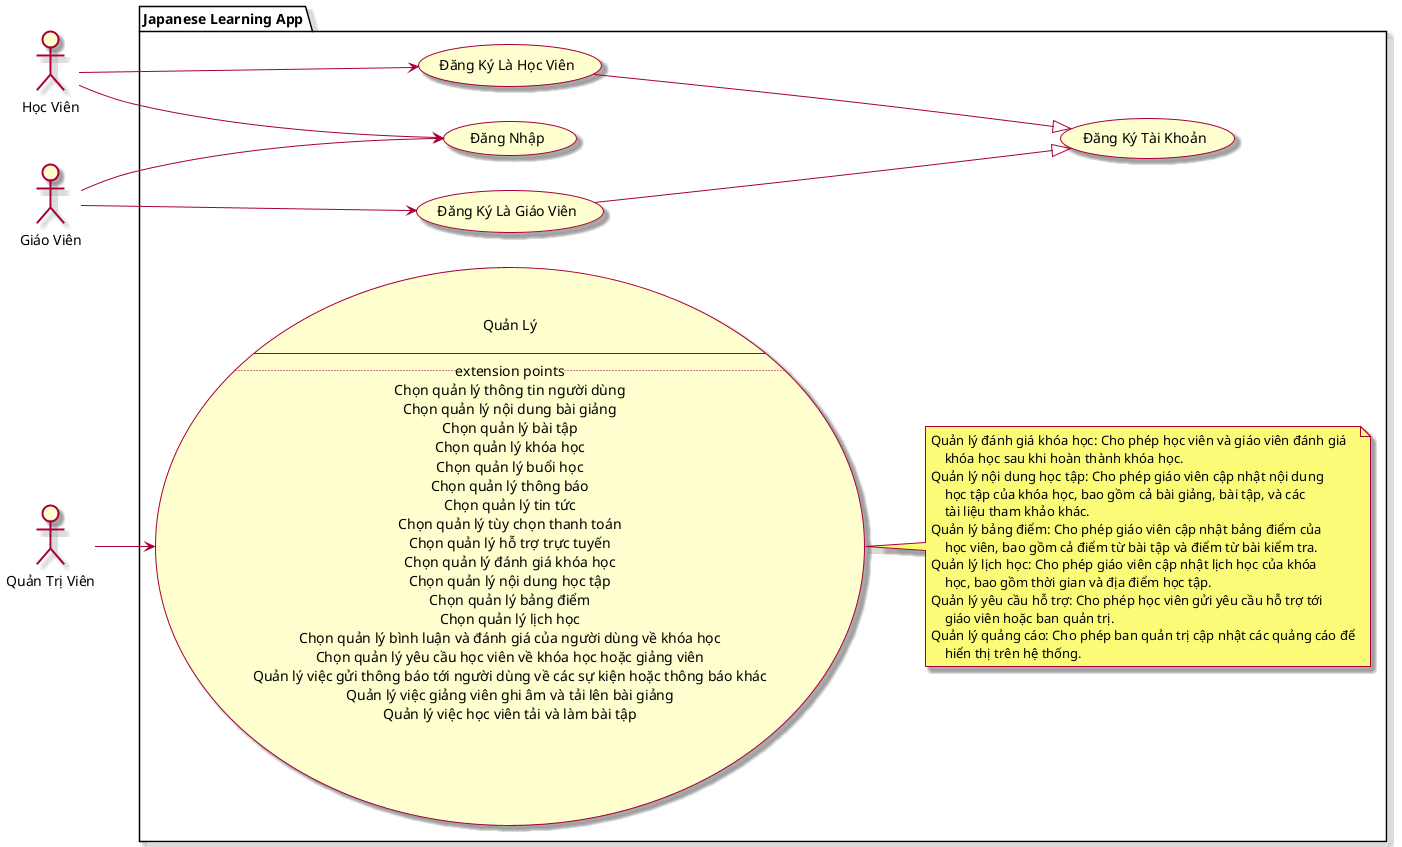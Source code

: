 @startuml

skin rose

left to right direction

actor "Học Viên" as hv
actor "Giáo Viên" as gv
actor "Quản Trị Viên" as Admin

package "Japanese Learning App" {
    usecase "Đăng Ký Tài Khoản" as UCRegister
    usecase "Đăng Ký Là Học Viên" as UCRegisterTrainee
    usecase "Đăng Ký Là Giáo Viên" as UCRegisterTeacher
    usecase "Đăng Nhập" as UCDangNhap

    usecase UC16 as "
        Quản Lý

        --
        ..extension points..
        Chọn quản lý thông tin người dùng
        Chọn quản lý nội dung bài giảng
        Chọn quản lý bài tập
        Chọn quản lý khóa học
        Chọn quản lý buổi học
        Chọn quản lý thông báo
        Chọn quản lý tin tức
        Chọn quản lý tùy chọn thanh toán
        Chọn quản lý hỗ trợ trực tuyến
        Chọn quản lý đánh giá khóa học
        Chọn quản lý nội dung học tập
        Chọn quản lý bảng điểm
        Chọn quản lý lịch học
        Chọn quản lý bình luận và đánh giá của người dùng về khóa học
        Chọn quản lý yêu cầu học viên về khóa học hoặc giảng viên
        Quản lý việc gửi thông báo tới người dùng về các sự kiện hoặc thông báo khác
        Quản lý việc giảng viên ghi âm và tải lên bài giảng
        Quản lý việc học viên tải và làm bài tập
    "

    note right of UC16
        Quản lý đánh giá khóa học: Cho phép học viên và giáo viên đánh giá
            khóa học sau khi hoàn thành khóa học.
        Quản lý nội dung học tập: Cho phép giáo viên cập nhật nội dung
            học tập của khóa học, bao gồm cả bài giảng, bài tập, và các
            tài liệu tham khảo khác.
        Quản lý bảng điểm: Cho phép giáo viên cập nhật bảng điểm của
            học viên, bao gồm cả điểm từ bài tập và điểm từ bài kiểm tra.
        Quản lý lịch học: Cho phép giáo viên cập nhật lịch học của khóa
            học, bao gồm thời gian và địa điểm học tập.
        Quản lý yêu cầu hỗ trợ: Cho phép học viên gửi yêu cầu hỗ trợ tới
            giáo viên hoặc ban quản trị.
        Quản lý quảng cáo: Cho phép ban quản trị cập nhật các quảng cáo để
            hiển thị trên hệ thống.
    end note
}

UCRegisterTrainee --|> UCRegister
UCRegisterTeacher --|> UCRegister

hv --> UCRegisterTrainee
gv --> UCRegisterTeacher
hv --> UCDangNhap
gv --> UCDangNhap
Admin --> UC16

@enduml
